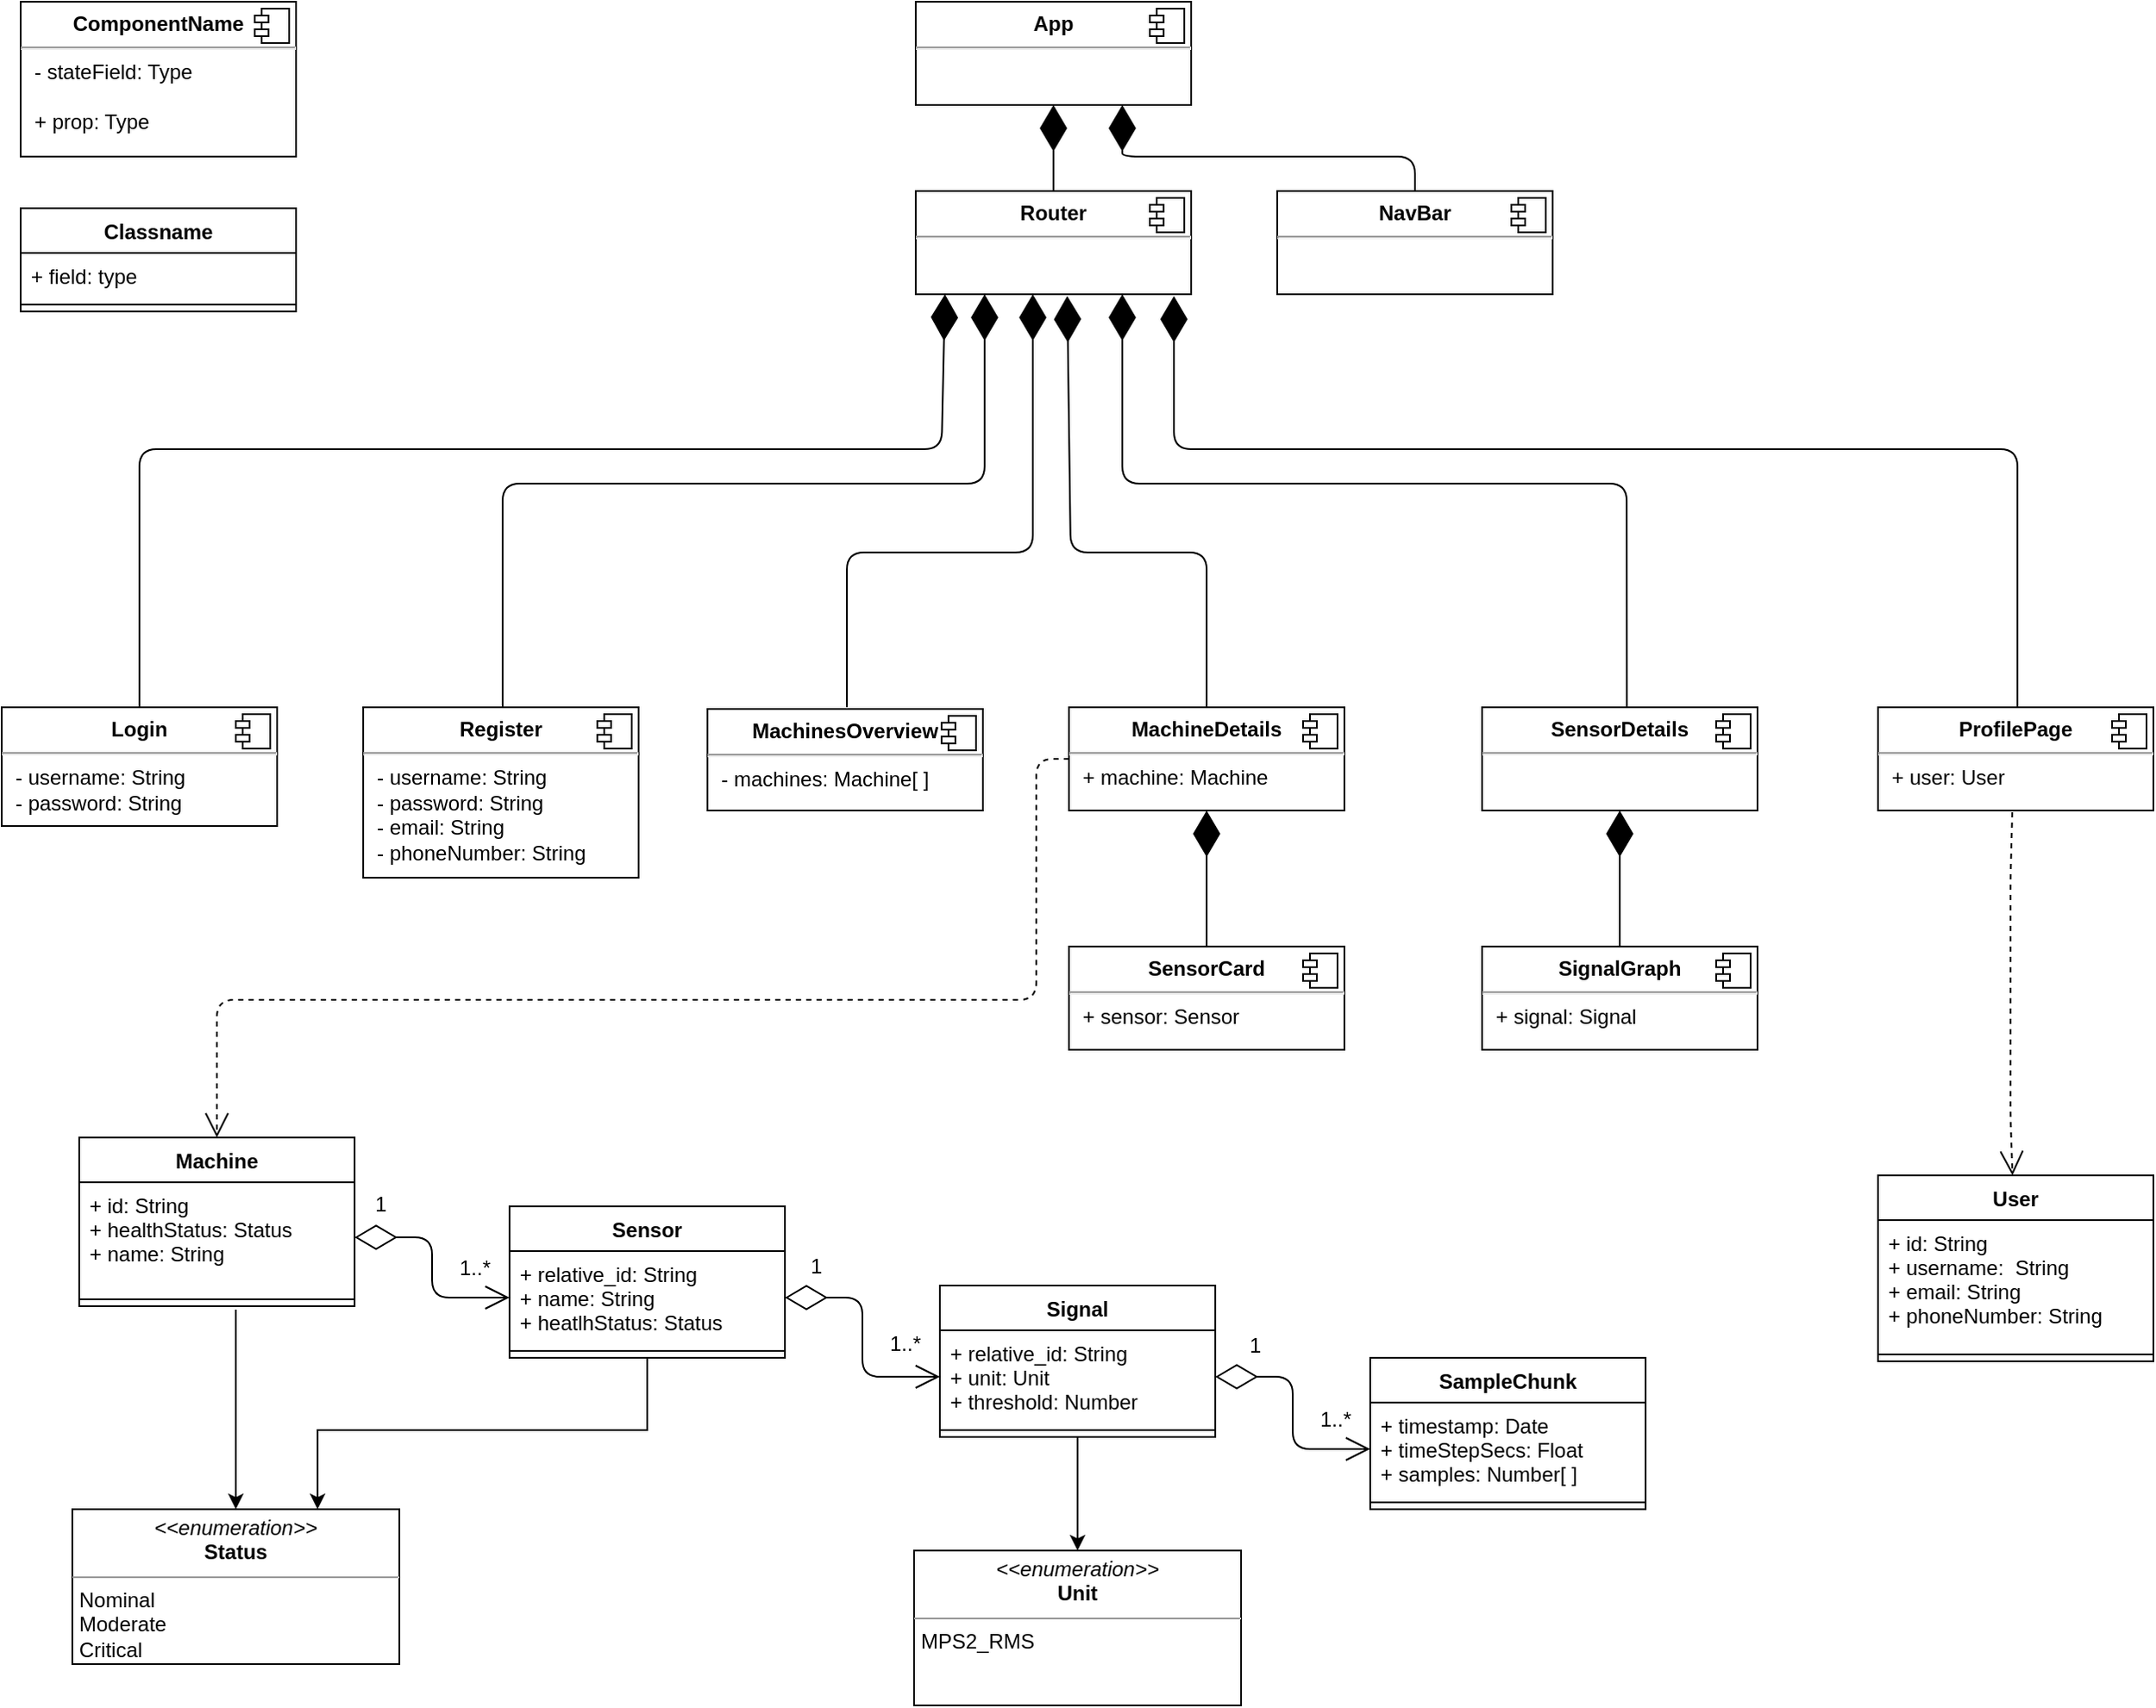 <mxfile version="13.6.5" type="github">
  <diagram id="C5RBs43oDa-KdzZeNtuy" name="Page-1">
    <mxGraphModel dx="2889" dy="1123" grid="1" gridSize="10" guides="1" tooltips="1" connect="1" arrows="1" fold="1" page="1" pageScale="1" pageWidth="827" pageHeight="1169" math="0" shadow="0">
      <root>
        <mxCell id="WIyWlLk6GJQsqaUBKTNV-0" />
        <mxCell id="WIyWlLk6GJQsqaUBKTNV-1" parent="WIyWlLk6GJQsqaUBKTNV-0" />
        <mxCell id="qzIJUx3gllVkEySievb--22" value="" style="endArrow=diamondThin;endFill=1;endSize=24;html=1;exitX=0.5;exitY=0;exitDx=0;exitDy=0;entryX=0.5;entryY=1;entryDx=0;entryDy=0;" parent="WIyWlLk6GJQsqaUBKTNV-1" source="qzIJUx3gllVkEySievb--90" edge="1" target="qzIJUx3gllVkEySievb--92">
          <mxGeometry width="160" relative="1" as="geometry">
            <mxPoint x="414" y="250" as="sourcePoint" />
            <mxPoint x="420" y="194" as="targetPoint" />
          </mxGeometry>
        </mxCell>
        <mxCell id="qzIJUx3gllVkEySievb--23" value="" style="endArrow=diamondThin;endFill=1;endSize=24;html=1;entryX=0.425;entryY=1;entryDx=0;entryDy=0;entryPerimeter=0;" parent="WIyWlLk6GJQsqaUBKTNV-1" target="qzIJUx3gllVkEySievb--90" edge="1">
          <mxGeometry width="160" relative="1" as="geometry">
            <mxPoint x="300" y="540" as="sourcePoint" />
            <mxPoint x="250" y="310" as="targetPoint" />
            <Array as="points">
              <mxPoint x="300" y="450" />
              <mxPoint x="408" y="450" />
            </Array>
          </mxGeometry>
        </mxCell>
        <mxCell id="qzIJUx3gllVkEySievb--24" value="" style="endArrow=diamondThin;endFill=1;endSize=24;html=1;exitX=0.5;exitY=0;exitDx=0;exitDy=0;entryX=0.106;entryY=1;entryDx=0;entryDy=0;entryPerimeter=0;" parent="WIyWlLk6GJQsqaUBKTNV-1" source="qzIJUx3gllVkEySievb--74" target="qzIJUx3gllVkEySievb--90" edge="1">
          <mxGeometry width="160" relative="1" as="geometry">
            <mxPoint x="-93.92" y="541.12" as="sourcePoint" />
            <mxPoint x="355" y="290" as="targetPoint" />
            <Array as="points">
              <mxPoint x="-111" y="390" />
              <mxPoint x="355" y="390" />
            </Array>
          </mxGeometry>
        </mxCell>
        <mxCell id="qzIJUx3gllVkEySievb--25" value="" style="endArrow=diamondThin;endFill=1;endSize=24;html=1;entryX=0.25;entryY=1;entryDx=0;entryDy=0;" parent="WIyWlLk6GJQsqaUBKTNV-1" target="qzIJUx3gllVkEySievb--90" edge="1">
          <mxGeometry width="160" relative="1" as="geometry">
            <mxPoint x="100" y="541" as="sourcePoint" />
            <mxPoint x="250" y="310" as="targetPoint" />
            <Array as="points">
              <mxPoint x="100" y="410" />
              <mxPoint x="380" y="410" />
            </Array>
          </mxGeometry>
        </mxCell>
        <mxCell id="qzIJUx3gllVkEySievb--40" value="" style="endArrow=diamondThin;endFill=1;endSize=24;html=1;exitX=0.5;exitY=0;exitDx=0;exitDy=0;entryX=0.55;entryY=1.017;entryDx=0;entryDy=0;entryPerimeter=0;" parent="WIyWlLk6GJQsqaUBKTNV-1" source="qzIJUx3gllVkEySievb--84" target="qzIJUx3gllVkEySievb--90" edge="1">
          <mxGeometry width="160" relative="1" as="geometry">
            <mxPoint x="494.4" y="539.98" as="sourcePoint" />
            <mxPoint x="250" y="310" as="targetPoint" />
            <Array as="points">
              <mxPoint x="509" y="450" />
              <mxPoint x="430" y="450" />
            </Array>
          </mxGeometry>
        </mxCell>
        <mxCell id="qzIJUx3gllVkEySievb--49" value="" style="endArrow=diamondThin;endFill=1;endSize=24;html=1;entryX=0.5;entryY=1;entryDx=0;entryDy=0;" parent="WIyWlLk6GJQsqaUBKTNV-1" edge="1">
          <mxGeometry width="160" relative="1" as="geometry">
            <mxPoint x="509" y="679" as="sourcePoint" />
            <mxPoint x="509" y="600" as="targetPoint" />
          </mxGeometry>
        </mxCell>
        <mxCell id="qzIJUx3gllVkEySievb--56" value="" style="endArrow=diamondThin;endFill=1;endSize=24;html=1;exitX=0.457;exitY=-0.019;exitDx=0;exitDy=0;exitPerimeter=0;entryX=0.75;entryY=1;entryDx=0;entryDy=0;" parent="WIyWlLk6GJQsqaUBKTNV-1" target="qzIJUx3gllVkEySievb--90" edge="1">
          <mxGeometry width="160" relative="1" as="geometry">
            <mxPoint x="753.12" y="539.86" as="sourcePoint" />
            <mxPoint x="250" y="310" as="targetPoint" />
            <Array as="points">
              <mxPoint x="753" y="410" />
              <mxPoint x="460" y="410" />
            </Array>
          </mxGeometry>
        </mxCell>
        <mxCell id="qzIJUx3gllVkEySievb--63" value="" style="endArrow=diamondThin;endFill=1;endSize=24;html=1;exitX=0.5;exitY=0;exitDx=0;exitDy=0;entryX=0.75;entryY=1;entryDx=0;entryDy=0;" parent="WIyWlLk6GJQsqaUBKTNV-1" target="qzIJUx3gllVkEySievb--92" edge="1">
          <mxGeometry width="160" relative="1" as="geometry">
            <mxPoint x="630" y="250" as="sourcePoint" />
            <mxPoint x="454.0" y="194" as="targetPoint" />
            <Array as="points">
              <mxPoint x="630" y="220" />
              <mxPoint x="460" y="220" />
            </Array>
          </mxGeometry>
        </mxCell>
        <mxCell id="qzIJUx3gllVkEySievb--69" value="" style="endArrow=diamondThin;endFill=1;endSize=24;html=1;exitX=0.5;exitY=0;exitDx=0;exitDy=0;" parent="WIyWlLk6GJQsqaUBKTNV-1" edge="1">
          <mxGeometry width="160" relative="1" as="geometry">
            <mxPoint x="980" y="541" as="sourcePoint" />
            <mxPoint x="490" y="301" as="targetPoint" />
            <Array as="points">
              <mxPoint x="980" y="390" />
              <mxPoint x="490" y="390" />
            </Array>
          </mxGeometry>
        </mxCell>
        <mxCell id="qzIJUx3gllVkEySievb--73" value="" style="endArrow=diamondThin;endFill=1;endSize=24;html=1;entryX=0.5;entryY=1;entryDx=0;entryDy=0;exitX=0.5;exitY=0;exitDx=0;exitDy=0;" parent="WIyWlLk6GJQsqaUBKTNV-1" edge="1">
          <mxGeometry width="160" relative="1" as="geometry">
            <mxPoint x="749" y="679" as="sourcePoint" />
            <mxPoint x="749" y="600" as="targetPoint" />
          </mxGeometry>
        </mxCell>
        <mxCell id="qzIJUx3gllVkEySievb--74" value="&lt;p style=&quot;margin: 0px ; margin-top: 6px ; text-align: center&quot;&gt;&lt;b&gt;Login&lt;/b&gt;&lt;/p&gt;&lt;hr&gt;&lt;p style=&quot;margin: 0px ; margin-left: 8px&quot;&gt;- username: String&lt;/p&gt;&lt;p style=&quot;margin: 0px ; margin-left: 8px&quot;&gt;- password: String&lt;/p&gt;" style="align=left;overflow=fill;html=1;dropTarget=0;" parent="WIyWlLk6GJQsqaUBKTNV-1" vertex="1">
          <mxGeometry x="-191" y="540" width="160" height="69" as="geometry" />
        </mxCell>
        <mxCell id="qzIJUx3gllVkEySievb--75" value="" style="shape=component;jettyWidth=8;jettyHeight=4;" parent="qzIJUx3gllVkEySievb--74" vertex="1">
          <mxGeometry x="1" width="20" height="20" relative="1" as="geometry">
            <mxPoint x="-24" y="4" as="offset" />
          </mxGeometry>
        </mxCell>
        <mxCell id="qzIJUx3gllVkEySievb--76" value="&lt;p style=&quot;margin: 0px ; margin-top: 6px ; text-align: center&quot;&gt;&lt;b&gt;Register&lt;/b&gt;&lt;/p&gt;&lt;hr&gt;&lt;p style=&quot;margin: 0px ; margin-left: 8px&quot;&gt;- username: String&lt;/p&gt;&lt;p style=&quot;margin: 0px ; margin-left: 8px&quot;&gt;- password: String&lt;/p&gt;&lt;p style=&quot;margin: 0px ; margin-left: 8px&quot;&gt;- email: String&lt;/p&gt;&lt;p style=&quot;margin: 0px ; margin-left: 8px&quot;&gt;- phoneNumber: String&lt;/p&gt;" style="align=left;overflow=fill;html=1;dropTarget=0;" parent="WIyWlLk6GJQsqaUBKTNV-1" vertex="1">
          <mxGeometry x="19" y="540" width="160" height="99" as="geometry" />
        </mxCell>
        <mxCell id="qzIJUx3gllVkEySievb--77" value="" style="shape=component;jettyWidth=8;jettyHeight=4;" parent="qzIJUx3gllVkEySievb--76" vertex="1">
          <mxGeometry x="1" width="20" height="20" relative="1" as="geometry">
            <mxPoint x="-24" y="4" as="offset" />
          </mxGeometry>
        </mxCell>
        <mxCell id="qzIJUx3gllVkEySievb--78" value="&lt;p style=&quot;margin: 0px ; margin-top: 6px ; text-align: center&quot;&gt;&lt;b&gt;SensorCard&lt;/b&gt;&lt;/p&gt;&lt;hr&gt;&lt;p style=&quot;margin: 0px ; margin-left: 8px&quot;&gt;+ sensor: Sensor&lt;/p&gt;" style="align=left;overflow=fill;html=1;dropTarget=0;" parent="WIyWlLk6GJQsqaUBKTNV-1" vertex="1">
          <mxGeometry x="429" y="679" width="160" height="60" as="geometry" />
        </mxCell>
        <mxCell id="qzIJUx3gllVkEySievb--79" value="" style="shape=component;jettyWidth=8;jettyHeight=4;" parent="qzIJUx3gllVkEySievb--78" vertex="1">
          <mxGeometry x="1" width="20" height="20" relative="1" as="geometry">
            <mxPoint x="-24" y="4" as="offset" />
          </mxGeometry>
        </mxCell>
        <mxCell id="qzIJUx3gllVkEySievb--80" value="&lt;p style=&quot;margin: 0px ; margin-top: 6px ; text-align: center&quot;&gt;&lt;b&gt;SignalGraph&lt;/b&gt;&lt;/p&gt;&lt;hr&gt;&lt;p style=&quot;margin: 0px ; margin-left: 8px&quot;&gt;+ signal: Signal&lt;br&gt;&lt;/p&gt;" style="align=left;overflow=fill;html=1;dropTarget=0;" parent="WIyWlLk6GJQsqaUBKTNV-1" vertex="1">
          <mxGeometry x="669" y="679" width="160" height="60" as="geometry" />
        </mxCell>
        <mxCell id="qzIJUx3gllVkEySievb--81" value="" style="shape=component;jettyWidth=8;jettyHeight=4;" parent="qzIJUx3gllVkEySievb--80" vertex="1">
          <mxGeometry x="1" width="20" height="20" relative="1" as="geometry">
            <mxPoint x="-24" y="4" as="offset" />
          </mxGeometry>
        </mxCell>
        <mxCell id="qzIJUx3gllVkEySievb--82" value="&lt;p style=&quot;margin: 0px ; margin-top: 6px ; text-align: center&quot;&gt;&lt;b&gt;ProfilePage&lt;/b&gt;&lt;/p&gt;&lt;hr&gt;&lt;p style=&quot;margin: 0px ; margin-left: 8px&quot;&gt;+ user: User&lt;/p&gt;" style="align=left;overflow=fill;html=1;dropTarget=0;" parent="WIyWlLk6GJQsqaUBKTNV-1" vertex="1">
          <mxGeometry x="899" y="540" width="160" height="60" as="geometry" />
        </mxCell>
        <mxCell id="qzIJUx3gllVkEySievb--83" value="" style="shape=component;jettyWidth=8;jettyHeight=4;" parent="qzIJUx3gllVkEySievb--82" vertex="1">
          <mxGeometry x="1" width="20" height="20" relative="1" as="geometry">
            <mxPoint x="-24" y="4" as="offset" />
          </mxGeometry>
        </mxCell>
        <mxCell id="qzIJUx3gllVkEySievb--84" value="&lt;p style=&quot;margin: 0px ; margin-top: 6px ; text-align: center&quot;&gt;&lt;b&gt;MachineDetails&lt;/b&gt;&lt;/p&gt;&lt;hr&gt;&lt;p style=&quot;margin: 0px ; margin-left: 8px&quot;&gt;+ machine: Machine&lt;/p&gt;" style="align=left;overflow=fill;html=1;dropTarget=0;" parent="WIyWlLk6GJQsqaUBKTNV-1" vertex="1">
          <mxGeometry x="429" y="540" width="160" height="60" as="geometry" />
        </mxCell>
        <mxCell id="qzIJUx3gllVkEySievb--85" value="" style="shape=component;jettyWidth=8;jettyHeight=4;" parent="qzIJUx3gllVkEySievb--84" vertex="1">
          <mxGeometry x="1" width="20" height="20" relative="1" as="geometry">
            <mxPoint x="-24" y="4" as="offset" />
          </mxGeometry>
        </mxCell>
        <mxCell id="qzIJUx3gllVkEySievb--86" value="&lt;p style=&quot;margin: 0px ; margin-top: 6px ; text-align: center&quot;&gt;&lt;b&gt;SensorDetails&lt;/b&gt;&lt;/p&gt;&lt;hr&gt;&lt;p style=&quot;margin: 0px ; margin-left: 8px&quot;&gt;&lt;br&gt;&lt;/p&gt;" style="align=left;overflow=fill;html=1;dropTarget=0;" parent="WIyWlLk6GJQsqaUBKTNV-1" vertex="1">
          <mxGeometry x="669" y="540" width="160" height="60" as="geometry" />
        </mxCell>
        <mxCell id="qzIJUx3gllVkEySievb--87" value="" style="shape=component;jettyWidth=8;jettyHeight=4;" parent="qzIJUx3gllVkEySievb--86" vertex="1">
          <mxGeometry x="1" width="20" height="20" relative="1" as="geometry">
            <mxPoint x="-24" y="4" as="offset" />
          </mxGeometry>
        </mxCell>
        <mxCell id="qzIJUx3gllVkEySievb--88" value="&lt;p style=&quot;margin: 0px ; margin-top: 6px ; text-align: center&quot;&gt;&lt;b&gt;NavBar&lt;/b&gt;&lt;/p&gt;&lt;hr&gt;&lt;p style=&quot;margin: 0px ; margin-left: 8px&quot;&gt;&lt;br&gt;&lt;/p&gt;" style="align=left;overflow=fill;html=1;dropTarget=0;" parent="WIyWlLk6GJQsqaUBKTNV-1" vertex="1">
          <mxGeometry x="550" y="240" width="160" height="60" as="geometry" />
        </mxCell>
        <mxCell id="qzIJUx3gllVkEySievb--89" value="" style="shape=component;jettyWidth=8;jettyHeight=4;" parent="qzIJUx3gllVkEySievb--88" vertex="1">
          <mxGeometry x="1" width="20" height="20" relative="1" as="geometry">
            <mxPoint x="-24" y="4" as="offset" />
          </mxGeometry>
        </mxCell>
        <mxCell id="qzIJUx3gllVkEySievb--90" value="&lt;p style=&quot;margin: 0px ; margin-top: 6px ; text-align: center&quot;&gt;&lt;b&gt;Router&lt;/b&gt;&lt;/p&gt;&lt;hr&gt;&lt;p style=&quot;margin: 0px ; margin-left: 8px&quot;&gt;&lt;br&gt;&lt;/p&gt;" style="align=left;overflow=fill;html=1;dropTarget=0;" parent="WIyWlLk6GJQsqaUBKTNV-1" vertex="1">
          <mxGeometry x="340" y="240" width="160" height="60" as="geometry" />
        </mxCell>
        <mxCell id="qzIJUx3gllVkEySievb--91" value="" style="shape=component;jettyWidth=8;jettyHeight=4;" parent="qzIJUx3gllVkEySievb--90" vertex="1">
          <mxGeometry x="1" width="20" height="20" relative="1" as="geometry">
            <mxPoint x="-24" y="4" as="offset" />
          </mxGeometry>
        </mxCell>
        <mxCell id="qzIJUx3gllVkEySievb--92" value="&lt;p style=&quot;margin: 0px ; margin-top: 6px ; text-align: center&quot;&gt;&lt;b&gt;App&lt;/b&gt;&lt;/p&gt;&lt;hr&gt;&lt;p style=&quot;margin: 0px ; margin-left: 8px&quot;&gt;&lt;br&gt;&lt;/p&gt;" style="align=left;overflow=fill;html=1;dropTarget=0;" parent="WIyWlLk6GJQsqaUBKTNV-1" vertex="1">
          <mxGeometry x="340" y="130" width="160" height="60" as="geometry" />
        </mxCell>
        <mxCell id="qzIJUx3gllVkEySievb--93" value="" style="shape=component;jettyWidth=8;jettyHeight=4;" parent="qzIJUx3gllVkEySievb--92" vertex="1">
          <mxGeometry x="1" width="20" height="20" relative="1" as="geometry">
            <mxPoint x="-24" y="4" as="offset" />
          </mxGeometry>
        </mxCell>
        <mxCell id="qzIJUx3gllVkEySievb--101" value="&lt;p style=&quot;margin: 0px ; margin-top: 6px ; text-align: center&quot;&gt;&lt;b&gt;MachinesOverview&lt;/b&gt;&lt;/p&gt;&lt;hr&gt;&lt;p style=&quot;margin: 0px ; margin-left: 8px&quot;&gt;- machines: Machine[ ]&lt;/p&gt;" style="align=left;overflow=fill;html=1;dropTarget=0;" parent="WIyWlLk6GJQsqaUBKTNV-1" vertex="1">
          <mxGeometry x="219" y="541" width="160" height="59" as="geometry" />
        </mxCell>
        <mxCell id="qzIJUx3gllVkEySievb--102" value="" style="shape=component;jettyWidth=8;jettyHeight=4;" parent="qzIJUx3gllVkEySievb--101" vertex="1">
          <mxGeometry x="1" width="20" height="20" relative="1" as="geometry">
            <mxPoint x="-24" y="4" as="offset" />
          </mxGeometry>
        </mxCell>
        <mxCell id="qzIJUx3gllVkEySievb--105" value="&lt;p style=&quot;margin: 0px ; margin-top: 6px ; text-align: center&quot;&gt;&lt;b&gt;ComponentName&lt;/b&gt;&lt;/p&gt;&lt;hr&gt;&lt;p style=&quot;margin: 0px ; margin-left: 8px&quot;&gt;- stateField: Type&lt;/p&gt;&lt;p style=&quot;margin: 0px ; margin-left: 8px&quot;&gt;&lt;br&gt;+ prop: Type&lt;/p&gt;" style="align=left;overflow=fill;html=1;dropTarget=0;" parent="WIyWlLk6GJQsqaUBKTNV-1" vertex="1">
          <mxGeometry x="-180" y="130" width="160" height="90" as="geometry" />
        </mxCell>
        <mxCell id="qzIJUx3gllVkEySievb--106" value="" style="shape=component;jettyWidth=8;jettyHeight=4;" parent="qzIJUx3gllVkEySievb--105" vertex="1">
          <mxGeometry x="1" width="20" height="20" relative="1" as="geometry">
            <mxPoint x="-24" y="4" as="offset" />
          </mxGeometry>
        </mxCell>
        <mxCell id="qzIJUx3gllVkEySievb--128" value="&lt;font style=&quot;font-size: 12px&quot;&gt;1&lt;/font&gt;" style="endArrow=open;html=1;endSize=12;startArrow=diamondThin;startSize=22;startFill=0;edgeStyle=orthogonalEdgeStyle;align=left;verticalAlign=bottom;sourcePerimeterSpacing=0;entryX=0;entryY=0.5;entryDx=0;entryDy=0;exitX=1;exitY=0.5;exitDx=0;exitDy=0;" parent="WIyWlLk6GJQsqaUBKTNV-1" source="qzIJUx3gllVkEySievb--108" target="qzIJUx3gllVkEySievb--120" edge="1">
          <mxGeometry x="-0.843" y="10" relative="1" as="geometry">
            <mxPoint x="-46" y="920" as="sourcePoint" />
            <mxPoint x="64" y="920" as="targetPoint" />
            <mxPoint as="offset" />
          </mxGeometry>
        </mxCell>
        <mxCell id="qzIJUx3gllVkEySievb--131" value="1..*" style="text;html=1;strokeColor=none;fillColor=none;align=center;verticalAlign=middle;whiteSpace=wrap;rounded=0;" parent="WIyWlLk6GJQsqaUBKTNV-1" vertex="1">
          <mxGeometry x="64" y="856" width="40" height="20" as="geometry" />
        </mxCell>
        <mxCell id="qzIJUx3gllVkEySievb--137" value="1" style="endArrow=open;html=1;endSize=12;startArrow=diamondThin;startSize=22;startFill=0;edgeStyle=orthogonalEdgeStyle;align=left;verticalAlign=bottom;fontSize=12;exitX=1;exitY=0.5;exitDx=0;exitDy=0;entryX=0;entryY=0.5;entryDx=0;entryDy=0;" parent="WIyWlLk6GJQsqaUBKTNV-1" source="qzIJUx3gllVkEySievb--120" target="qzIJUx3gllVkEySievb--112" edge="1">
          <mxGeometry x="-0.808" y="9" relative="1" as="geometry">
            <mxPoint x="264" y="830" as="sourcePoint" />
            <mxPoint x="374" y="929" as="targetPoint" />
            <mxPoint as="offset" />
          </mxGeometry>
        </mxCell>
        <mxCell id="qzIJUx3gllVkEySievb--139" value="1" style="endArrow=open;html=1;endSize=12;startArrow=diamondThin;startSize=22;startFill=0;edgeStyle=orthogonalEdgeStyle;align=left;verticalAlign=bottom;fontSize=12;exitX=1;exitY=0.5;exitDx=0;exitDy=0;entryX=0;entryY=0.5;entryDx=0;entryDy=0;" parent="WIyWlLk6GJQsqaUBKTNV-1" source="qzIJUx3gllVkEySievb--112" target="qzIJUx3gllVkEySievb--116" edge="1">
          <mxGeometry x="-0.724" y="9" relative="1" as="geometry">
            <mxPoint x="574" y="1020" as="sourcePoint" />
            <mxPoint x="724" y="1020" as="targetPoint" />
            <mxPoint as="offset" />
          </mxGeometry>
        </mxCell>
        <mxCell id="qzIJUx3gllVkEySievb--141" value="1..*" style="text;html=1;strokeColor=none;fillColor=none;align=center;verticalAlign=middle;whiteSpace=wrap;rounded=0;" parent="WIyWlLk6GJQsqaUBKTNV-1" vertex="1">
          <mxGeometry x="314" y="900" width="40" height="20" as="geometry" />
        </mxCell>
        <mxCell id="qzIJUx3gllVkEySievb--142" value="1..*" style="text;html=1;strokeColor=none;fillColor=none;align=center;verticalAlign=middle;whiteSpace=wrap;rounded=0;" parent="WIyWlLk6GJQsqaUBKTNV-1" vertex="1">
          <mxGeometry x="564" y="944" width="40" height="20" as="geometry" />
        </mxCell>
        <mxCell id="qzIJUx3gllVkEySievb--152" value="&lt;p style=&quot;margin: 0px ; margin-top: 4px ; text-align: center&quot;&gt;&lt;i&gt;&amp;lt;&amp;lt;enumeration&amp;gt;&amp;gt;&lt;/i&gt;&lt;br&gt;&lt;b&gt;Status&lt;/b&gt;&lt;/p&gt;&lt;hr size=&quot;1&quot;&gt;&lt;p style=&quot;margin: 0px ; margin-left: 4px&quot;&gt;Nominal&lt;/p&gt;&lt;p style=&quot;margin: 0px ; margin-left: 4px&quot;&gt;Moderate&lt;/p&gt;&lt;p style=&quot;margin: 0px ; margin-left: 4px&quot;&gt;Critical&lt;/p&gt;&lt;p style=&quot;margin: 0px ; margin-left: 4px&quot;&gt;&lt;br&gt;&lt;/p&gt;" style="verticalAlign=top;align=left;overflow=fill;fontSize=12;fontFamily=Helvetica;html=1;" parent="WIyWlLk6GJQsqaUBKTNV-1" vertex="1">
          <mxGeometry x="-150" y="1006" width="190" height="90" as="geometry" />
        </mxCell>
        <mxCell id="qzIJUx3gllVkEySievb--153" value="&lt;p style=&quot;margin: 0px ; margin-top: 4px ; text-align: center&quot;&gt;&lt;i&gt;&amp;lt;&amp;lt;enumeration&amp;gt;&amp;gt;&lt;/i&gt;&lt;br&gt;&lt;b&gt;Unit&lt;/b&gt;&lt;/p&gt;&lt;hr size=&quot;1&quot;&gt;&lt;p style=&quot;margin: 0px ; margin-left: 4px&quot;&gt;MPS2_RMS&lt;/p&gt;" style="verticalAlign=top;align=left;overflow=fill;fontSize=12;fontFamily=Helvetica;html=1;" parent="WIyWlLk6GJQsqaUBKTNV-1" vertex="1">
          <mxGeometry x="339" y="1030" width="190" height="90" as="geometry" />
        </mxCell>
        <mxCell id="qzIJUx3gllVkEySievb--154" value="Classname" style="swimlane;fontStyle=1;align=center;verticalAlign=top;childLayout=stackLayout;horizontal=1;startSize=26;horizontalStack=0;resizeParent=1;resizeParentMax=0;resizeLast=0;collapsible=1;marginBottom=0;fontSize=12;" parent="WIyWlLk6GJQsqaUBKTNV-1" vertex="1">
          <mxGeometry x="-180" y="250" width="160" height="60" as="geometry" />
        </mxCell>
        <mxCell id="qzIJUx3gllVkEySievb--155" value="+ field: type" style="text;strokeColor=none;fillColor=none;align=left;verticalAlign=top;spacingLeft=4;spacingRight=4;overflow=hidden;rotatable=0;points=[[0,0.5],[1,0.5]];portConstraint=eastwest;" parent="qzIJUx3gllVkEySievb--154" vertex="1">
          <mxGeometry y="26" width="160" height="26" as="geometry" />
        </mxCell>
        <mxCell id="qzIJUx3gllVkEySievb--156" value="" style="line;strokeWidth=1;fillColor=none;align=left;verticalAlign=middle;spacingTop=-1;spacingLeft=3;spacingRight=3;rotatable=0;labelPosition=right;points=[];portConstraint=eastwest;" parent="qzIJUx3gllVkEySievb--154" vertex="1">
          <mxGeometry y="52" width="160" height="8" as="geometry" />
        </mxCell>
        <mxCell id="qzIJUx3gllVkEySievb--107" value="Machine" style="swimlane;fontStyle=1;align=center;verticalAlign=top;childLayout=stackLayout;horizontal=1;startSize=26;horizontalStack=0;resizeParent=1;resizeParentMax=0;resizeLast=0;collapsible=1;marginBottom=0;" parent="WIyWlLk6GJQsqaUBKTNV-1" vertex="1">
          <mxGeometry x="-146" y="790" width="160" height="98" as="geometry" />
        </mxCell>
        <mxCell id="qzIJUx3gllVkEySievb--108" value="+ id: String&#xa;+ healthStatus: Status&#xa;+ name: String" style="text;strokeColor=none;fillColor=none;align=left;verticalAlign=top;spacingLeft=4;spacingRight=4;overflow=hidden;rotatable=0;points=[[0,0.5],[1,0.5]];portConstraint=eastwest;" parent="qzIJUx3gllVkEySievb--107" vertex="1">
          <mxGeometry y="26" width="160" height="64" as="geometry" />
        </mxCell>
        <mxCell id="ht1DmvBu-puAzxqytiye-2" value="" style="endArrow=classic;html=1;entryX=0.5;entryY=0;entryDx=0;entryDy=0;" edge="1" parent="qzIJUx3gllVkEySievb--107" target="qzIJUx3gllVkEySievb--152">
          <mxGeometry width="50" height="50" relative="1" as="geometry">
            <mxPoint x="91" y="100" as="sourcePoint" />
            <mxPoint x="116" y="90" as="targetPoint" />
          </mxGeometry>
        </mxCell>
        <mxCell id="qzIJUx3gllVkEySievb--109" value="" style="line;strokeWidth=1;fillColor=none;align=left;verticalAlign=middle;spacingTop=-1;spacingLeft=3;spacingRight=3;rotatable=0;labelPosition=right;points=[];portConstraint=eastwest;" parent="qzIJUx3gllVkEySievb--107" vertex="1">
          <mxGeometry y="90" width="160" height="8" as="geometry" />
        </mxCell>
        <mxCell id="ht1DmvBu-puAzxqytiye-3" style="edgeStyle=orthogonalEdgeStyle;rounded=0;orthogonalLoop=1;jettySize=auto;html=1;entryX=0.75;entryY=0;entryDx=0;entryDy=0;" edge="1" parent="WIyWlLk6GJQsqaUBKTNV-1" source="qzIJUx3gllVkEySievb--119" target="qzIJUx3gllVkEySievb--152">
          <mxGeometry relative="1" as="geometry">
            <Array as="points">
              <mxPoint x="184" y="960" />
              <mxPoint x="-7" y="960" />
            </Array>
          </mxGeometry>
        </mxCell>
        <mxCell id="qzIJUx3gllVkEySievb--119" value="Sensor" style="swimlane;fontStyle=1;align=center;verticalAlign=top;childLayout=stackLayout;horizontal=1;startSize=26;horizontalStack=0;resizeParent=1;resizeParentMax=0;resizeLast=0;collapsible=1;marginBottom=0;" parent="WIyWlLk6GJQsqaUBKTNV-1" vertex="1">
          <mxGeometry x="104" y="830" width="160" height="88" as="geometry" />
        </mxCell>
        <mxCell id="qzIJUx3gllVkEySievb--120" value="+ relative_id: String&#xa;+ name: String&#xa;+ heatlhStatus: Status" style="text;strokeColor=none;fillColor=none;align=left;verticalAlign=top;spacingLeft=4;spacingRight=4;overflow=hidden;rotatable=0;points=[[0,0.5],[1,0.5]];portConstraint=eastwest;" parent="qzIJUx3gllVkEySievb--119" vertex="1">
          <mxGeometry y="26" width="160" height="54" as="geometry" />
        </mxCell>
        <mxCell id="qzIJUx3gllVkEySievb--121" value="" style="line;strokeWidth=1;fillColor=none;align=left;verticalAlign=middle;spacingTop=-1;spacingLeft=3;spacingRight=3;rotatable=0;labelPosition=right;points=[];portConstraint=eastwest;" parent="qzIJUx3gllVkEySievb--119" vertex="1">
          <mxGeometry y="80" width="160" height="8" as="geometry" />
        </mxCell>
        <mxCell id="ht1DmvBu-puAzxqytiye-4" style="edgeStyle=orthogonalEdgeStyle;rounded=0;orthogonalLoop=1;jettySize=auto;html=1;entryX=0.5;entryY=0;entryDx=0;entryDy=0;" edge="1" parent="WIyWlLk6GJQsqaUBKTNV-1" source="qzIJUx3gllVkEySievb--111" target="qzIJUx3gllVkEySievb--153">
          <mxGeometry relative="1" as="geometry" />
        </mxCell>
        <mxCell id="qzIJUx3gllVkEySievb--111" value="Signal" style="swimlane;fontStyle=1;align=center;verticalAlign=top;childLayout=stackLayout;horizontal=1;startSize=26;horizontalStack=0;resizeParent=1;resizeParentMax=0;resizeLast=0;collapsible=1;marginBottom=0;" parent="WIyWlLk6GJQsqaUBKTNV-1" vertex="1">
          <mxGeometry x="354" y="876" width="160" height="88" as="geometry" />
        </mxCell>
        <mxCell id="qzIJUx3gllVkEySievb--112" value="+ relative_id: String&#xa;+ unit: Unit&#xa;+ threshold: Number" style="text;strokeColor=none;fillColor=none;align=left;verticalAlign=top;spacingLeft=4;spacingRight=4;overflow=hidden;rotatable=0;points=[[0,0.5],[1,0.5]];portConstraint=eastwest;" parent="qzIJUx3gllVkEySievb--111" vertex="1">
          <mxGeometry y="26" width="160" height="54" as="geometry" />
        </mxCell>
        <mxCell id="qzIJUx3gllVkEySievb--113" value="" style="line;strokeWidth=1;fillColor=none;align=left;verticalAlign=middle;spacingTop=-1;spacingLeft=3;spacingRight=3;rotatable=0;labelPosition=right;points=[];portConstraint=eastwest;" parent="qzIJUx3gllVkEySievb--111" vertex="1">
          <mxGeometry y="80" width="160" height="8" as="geometry" />
        </mxCell>
        <mxCell id="qzIJUx3gllVkEySievb--115" value="SampleChunk" style="swimlane;fontStyle=1;align=center;verticalAlign=top;childLayout=stackLayout;horizontal=1;startSize=26;horizontalStack=0;resizeParent=1;resizeParentMax=0;resizeLast=0;collapsible=1;marginBottom=0;" parent="WIyWlLk6GJQsqaUBKTNV-1" vertex="1">
          <mxGeometry x="604" y="918" width="160" height="88" as="geometry" />
        </mxCell>
        <mxCell id="qzIJUx3gllVkEySievb--116" value="+ timestamp: Date&#xa;+ timeStepSecs: Float&#xa;+ samples: Number[ ]" style="text;strokeColor=none;fillColor=none;align=left;verticalAlign=top;spacingLeft=4;spacingRight=4;overflow=hidden;rotatable=0;points=[[0,0.5],[1,0.5]];portConstraint=eastwest;" parent="qzIJUx3gllVkEySievb--115" vertex="1">
          <mxGeometry y="26" width="160" height="54" as="geometry" />
        </mxCell>
        <mxCell id="qzIJUx3gllVkEySievb--117" value="" style="line;strokeWidth=1;fillColor=none;align=left;verticalAlign=middle;spacingTop=-1;spacingLeft=3;spacingRight=3;rotatable=0;labelPosition=right;points=[];portConstraint=eastwest;" parent="qzIJUx3gllVkEySievb--115" vertex="1">
          <mxGeometry y="80" width="160" height="8" as="geometry" />
        </mxCell>
        <mxCell id="qzIJUx3gllVkEySievb--158" value="" style="endArrow=open;endSize=12;dashed=1;html=1;fontSize=12;entryX=0.5;entryY=0;entryDx=0;entryDy=0;exitX=0;exitY=0.5;exitDx=0;exitDy=0;" parent="WIyWlLk6GJQsqaUBKTNV-1" source="qzIJUx3gllVkEySievb--84" target="qzIJUx3gllVkEySievb--107" edge="1">
          <mxGeometry width="160" relative="1" as="geometry">
            <mxPoint x="460" y="640" as="sourcePoint" />
            <mxPoint y="750" as="targetPoint" />
            <Array as="points">
              <mxPoint x="410" y="570" />
              <mxPoint x="410" y="710" />
              <mxPoint x="-66" y="710" />
            </Array>
          </mxGeometry>
        </mxCell>
        <mxCell id="qzIJUx3gllVkEySievb--123" value="User" style="swimlane;fontStyle=1;align=center;verticalAlign=top;childLayout=stackLayout;horizontal=1;startSize=26;horizontalStack=0;resizeParent=1;resizeParentMax=0;resizeLast=0;collapsible=1;marginBottom=0;" parent="WIyWlLk6GJQsqaUBKTNV-1" vertex="1">
          <mxGeometry x="899" y="812" width="160" height="108" as="geometry" />
        </mxCell>
        <mxCell id="qzIJUx3gllVkEySievb--124" value="+ id: String&#xa;+ username:  String&#xa;+ email: String&#xa;+ phoneNumber: String" style="text;strokeColor=none;fillColor=none;align=left;verticalAlign=top;spacingLeft=4;spacingRight=4;overflow=hidden;rotatable=0;points=[[0,0.5],[1,0.5]];portConstraint=eastwest;" parent="qzIJUx3gllVkEySievb--123" vertex="1">
          <mxGeometry y="26" width="160" height="74" as="geometry" />
        </mxCell>
        <mxCell id="qzIJUx3gllVkEySievb--125" value="" style="line;strokeWidth=1;fillColor=none;align=left;verticalAlign=middle;spacingTop=-1;spacingLeft=3;spacingRight=3;rotatable=0;labelPosition=right;points=[];portConstraint=eastwest;" parent="qzIJUx3gllVkEySievb--123" vertex="1">
          <mxGeometry y="100" width="160" height="8" as="geometry" />
        </mxCell>
        <mxCell id="ht1DmvBu-puAzxqytiye-7" value="" style="endArrow=open;endSize=12;dashed=1;html=1;fontSize=12;" edge="1" parent="WIyWlLk6GJQsqaUBKTNV-1" target="qzIJUx3gllVkEySievb--123">
          <mxGeometry width="160" relative="1" as="geometry">
            <mxPoint x="977" y="601" as="sourcePoint" />
            <mxPoint x="500" y="859" as="targetPoint" />
            <Array as="points">
              <mxPoint x="976" y="639" />
              <mxPoint x="976" y="779" />
            </Array>
          </mxGeometry>
        </mxCell>
      </root>
    </mxGraphModel>
  </diagram>
</mxfile>
